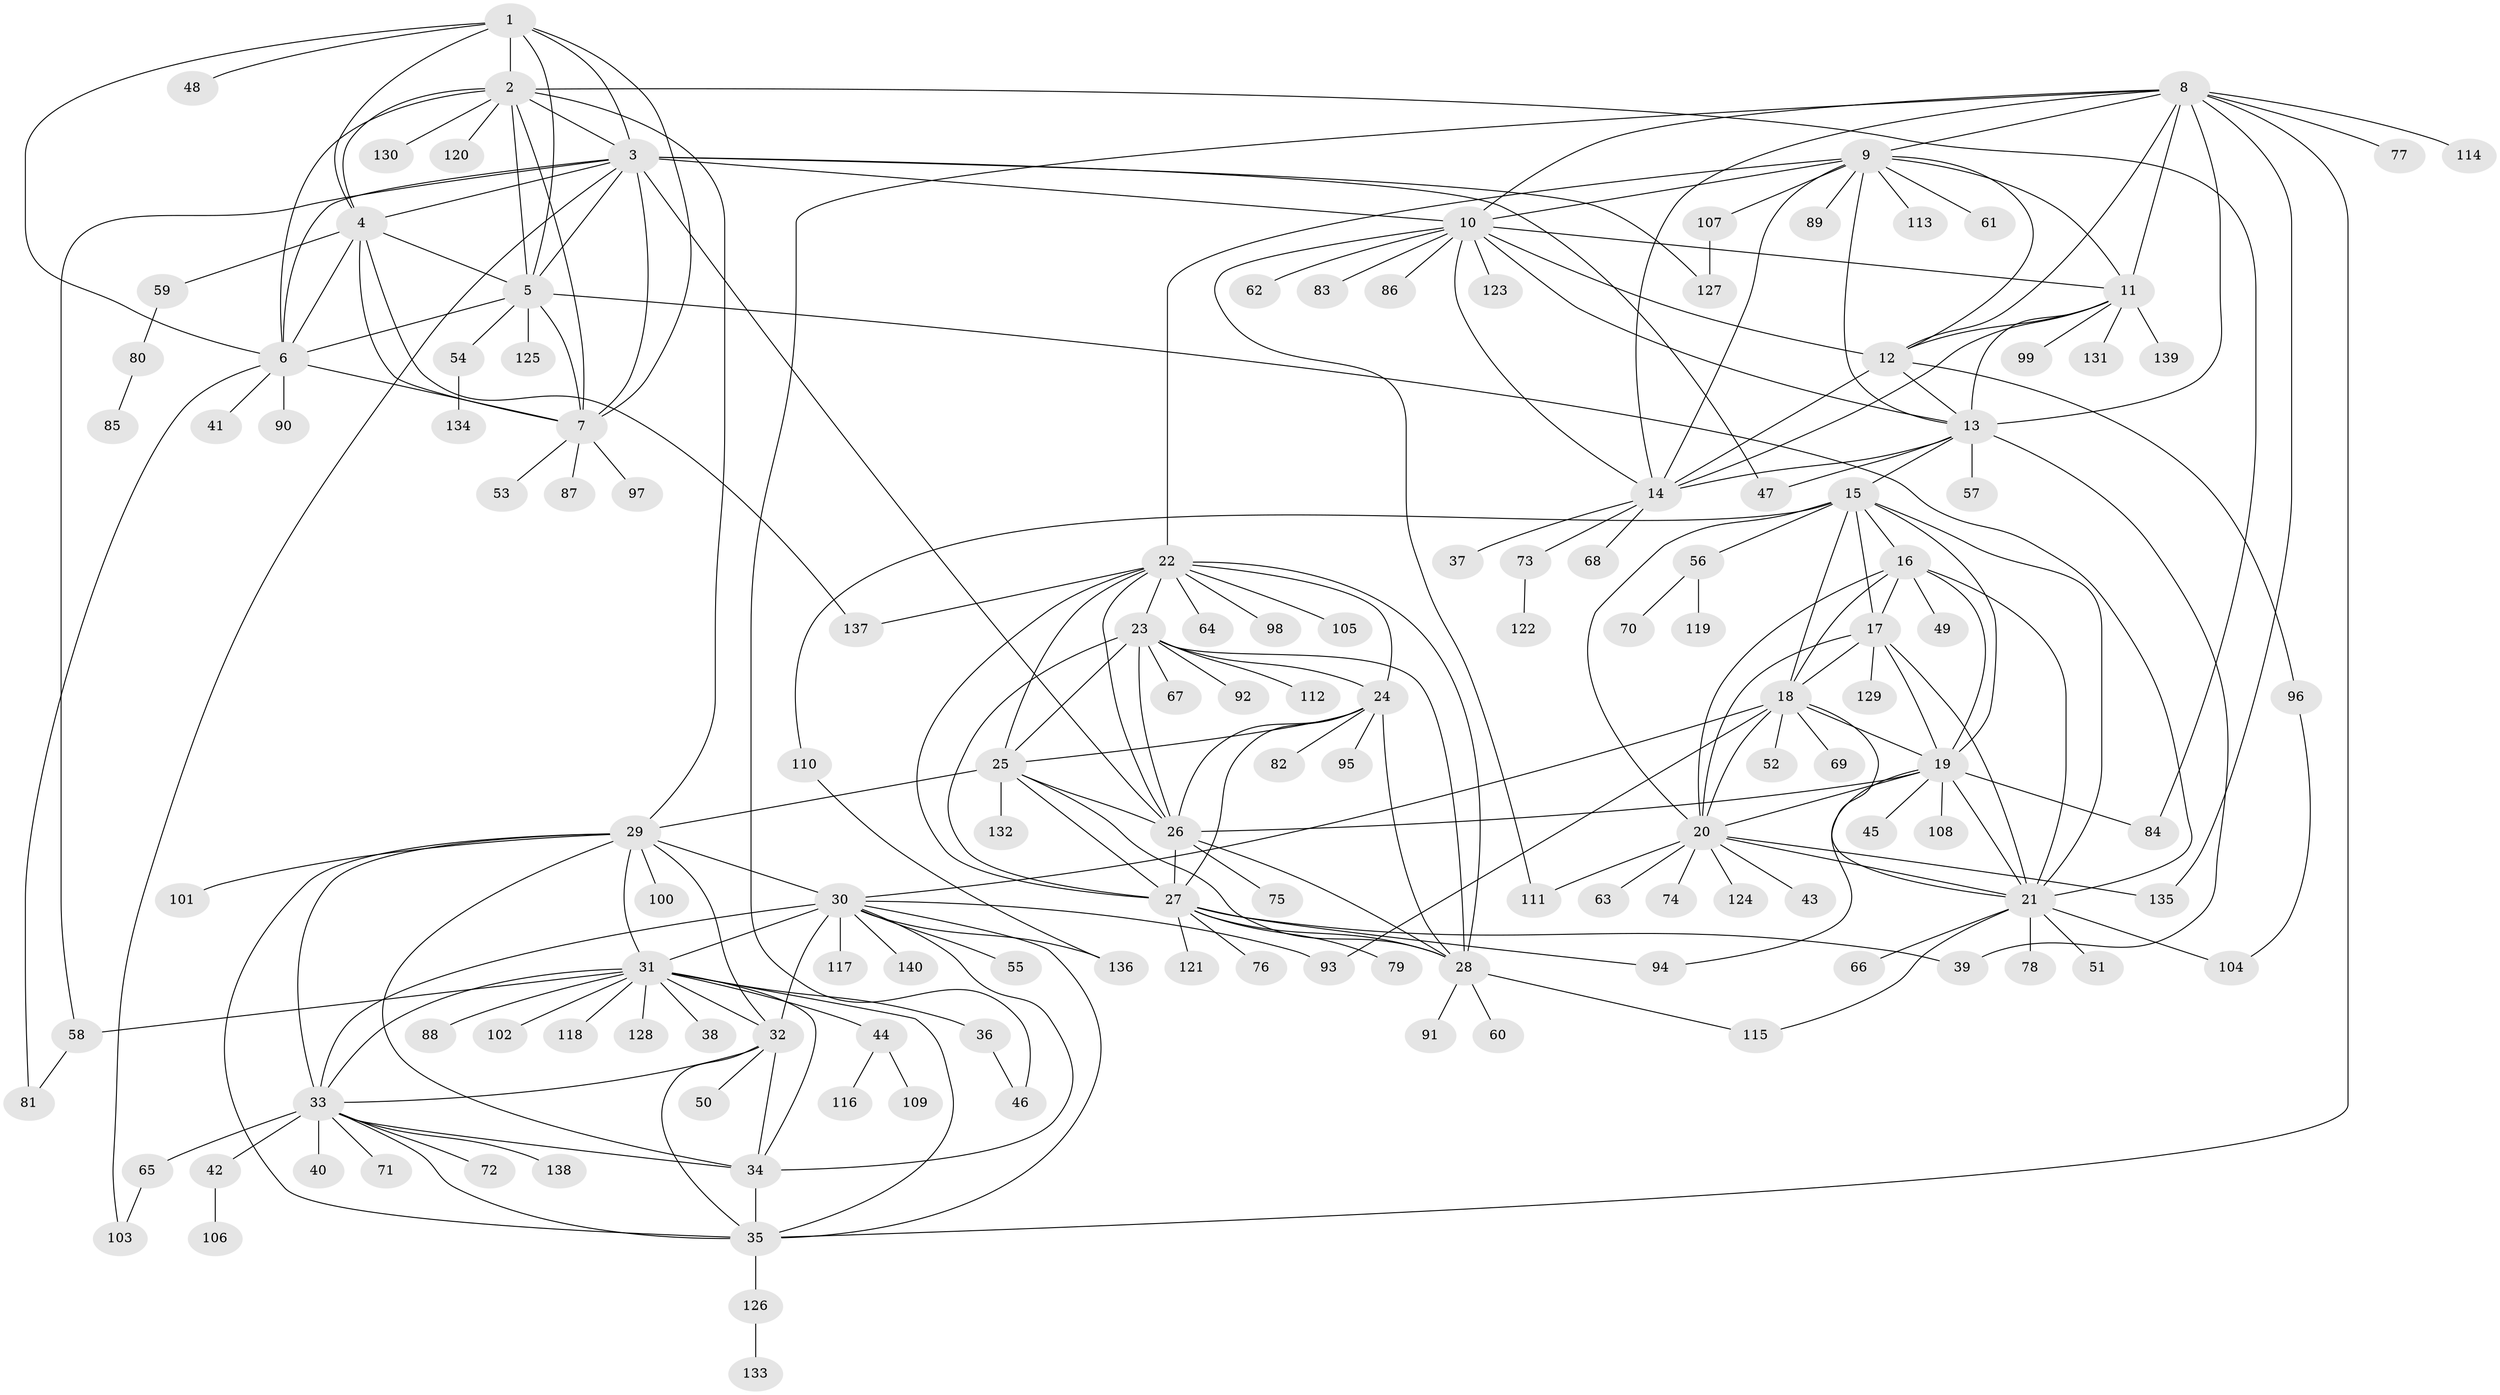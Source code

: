// Generated by graph-tools (version 1.1) at 2025/02/03/09/25 03:02:33]
// undirected, 140 vertices, 236 edges
graph export_dot {
graph [start="1"]
  node [color=gray90,style=filled];
  1;
  2;
  3;
  4;
  5;
  6;
  7;
  8;
  9;
  10;
  11;
  12;
  13;
  14;
  15;
  16;
  17;
  18;
  19;
  20;
  21;
  22;
  23;
  24;
  25;
  26;
  27;
  28;
  29;
  30;
  31;
  32;
  33;
  34;
  35;
  36;
  37;
  38;
  39;
  40;
  41;
  42;
  43;
  44;
  45;
  46;
  47;
  48;
  49;
  50;
  51;
  52;
  53;
  54;
  55;
  56;
  57;
  58;
  59;
  60;
  61;
  62;
  63;
  64;
  65;
  66;
  67;
  68;
  69;
  70;
  71;
  72;
  73;
  74;
  75;
  76;
  77;
  78;
  79;
  80;
  81;
  82;
  83;
  84;
  85;
  86;
  87;
  88;
  89;
  90;
  91;
  92;
  93;
  94;
  95;
  96;
  97;
  98;
  99;
  100;
  101;
  102;
  103;
  104;
  105;
  106;
  107;
  108;
  109;
  110;
  111;
  112;
  113;
  114;
  115;
  116;
  117;
  118;
  119;
  120;
  121;
  122;
  123;
  124;
  125;
  126;
  127;
  128;
  129;
  130;
  131;
  132;
  133;
  134;
  135;
  136;
  137;
  138;
  139;
  140;
  1 -- 2;
  1 -- 3;
  1 -- 4;
  1 -- 5;
  1 -- 6;
  1 -- 7;
  1 -- 48;
  2 -- 3;
  2 -- 4;
  2 -- 5;
  2 -- 6;
  2 -- 7;
  2 -- 29;
  2 -- 84;
  2 -- 120;
  2 -- 130;
  3 -- 4;
  3 -- 5;
  3 -- 6;
  3 -- 7;
  3 -- 10;
  3 -- 26;
  3 -- 47;
  3 -- 58;
  3 -- 103;
  3 -- 127;
  4 -- 5;
  4 -- 6;
  4 -- 7;
  4 -- 59;
  4 -- 137;
  5 -- 6;
  5 -- 7;
  5 -- 21;
  5 -- 54;
  5 -- 125;
  6 -- 7;
  6 -- 41;
  6 -- 81;
  6 -- 90;
  7 -- 53;
  7 -- 87;
  7 -- 97;
  8 -- 9;
  8 -- 10;
  8 -- 11;
  8 -- 12;
  8 -- 13;
  8 -- 14;
  8 -- 35;
  8 -- 46;
  8 -- 77;
  8 -- 114;
  8 -- 135;
  9 -- 10;
  9 -- 11;
  9 -- 12;
  9 -- 13;
  9 -- 14;
  9 -- 22;
  9 -- 61;
  9 -- 89;
  9 -- 107;
  9 -- 113;
  10 -- 11;
  10 -- 12;
  10 -- 13;
  10 -- 14;
  10 -- 62;
  10 -- 83;
  10 -- 86;
  10 -- 111;
  10 -- 123;
  11 -- 12;
  11 -- 13;
  11 -- 14;
  11 -- 99;
  11 -- 131;
  11 -- 139;
  12 -- 13;
  12 -- 14;
  12 -- 96;
  13 -- 14;
  13 -- 15;
  13 -- 39;
  13 -- 47;
  13 -- 57;
  14 -- 37;
  14 -- 68;
  14 -- 73;
  15 -- 16;
  15 -- 17;
  15 -- 18;
  15 -- 19;
  15 -- 20;
  15 -- 21;
  15 -- 56;
  15 -- 110;
  16 -- 17;
  16 -- 18;
  16 -- 19;
  16 -- 20;
  16 -- 21;
  16 -- 49;
  17 -- 18;
  17 -- 19;
  17 -- 20;
  17 -- 21;
  17 -- 129;
  18 -- 19;
  18 -- 20;
  18 -- 21;
  18 -- 30;
  18 -- 52;
  18 -- 69;
  18 -- 93;
  19 -- 20;
  19 -- 21;
  19 -- 26;
  19 -- 45;
  19 -- 84;
  19 -- 94;
  19 -- 108;
  20 -- 21;
  20 -- 43;
  20 -- 63;
  20 -- 74;
  20 -- 111;
  20 -- 124;
  20 -- 135;
  21 -- 51;
  21 -- 66;
  21 -- 78;
  21 -- 104;
  21 -- 115;
  22 -- 23;
  22 -- 24;
  22 -- 25;
  22 -- 26;
  22 -- 27;
  22 -- 28;
  22 -- 64;
  22 -- 98;
  22 -- 105;
  22 -- 137;
  23 -- 24;
  23 -- 25;
  23 -- 26;
  23 -- 27;
  23 -- 28;
  23 -- 67;
  23 -- 92;
  23 -- 112;
  24 -- 25;
  24 -- 26;
  24 -- 27;
  24 -- 28;
  24 -- 82;
  24 -- 95;
  25 -- 26;
  25 -- 27;
  25 -- 28;
  25 -- 29;
  25 -- 132;
  26 -- 27;
  26 -- 28;
  26 -- 75;
  27 -- 28;
  27 -- 39;
  27 -- 76;
  27 -- 79;
  27 -- 94;
  27 -- 121;
  28 -- 60;
  28 -- 91;
  28 -- 115;
  29 -- 30;
  29 -- 31;
  29 -- 32;
  29 -- 33;
  29 -- 34;
  29 -- 35;
  29 -- 100;
  29 -- 101;
  30 -- 31;
  30 -- 32;
  30 -- 33;
  30 -- 34;
  30 -- 35;
  30 -- 55;
  30 -- 93;
  30 -- 117;
  30 -- 136;
  30 -- 140;
  31 -- 32;
  31 -- 33;
  31 -- 34;
  31 -- 35;
  31 -- 36;
  31 -- 38;
  31 -- 44;
  31 -- 58;
  31 -- 88;
  31 -- 102;
  31 -- 118;
  31 -- 128;
  32 -- 33;
  32 -- 34;
  32 -- 35;
  32 -- 50;
  33 -- 34;
  33 -- 35;
  33 -- 40;
  33 -- 42;
  33 -- 65;
  33 -- 71;
  33 -- 72;
  33 -- 138;
  34 -- 35;
  35 -- 126;
  36 -- 46;
  42 -- 106;
  44 -- 109;
  44 -- 116;
  54 -- 134;
  56 -- 70;
  56 -- 119;
  58 -- 81;
  59 -- 80;
  65 -- 103;
  73 -- 122;
  80 -- 85;
  96 -- 104;
  107 -- 127;
  110 -- 136;
  126 -- 133;
}
